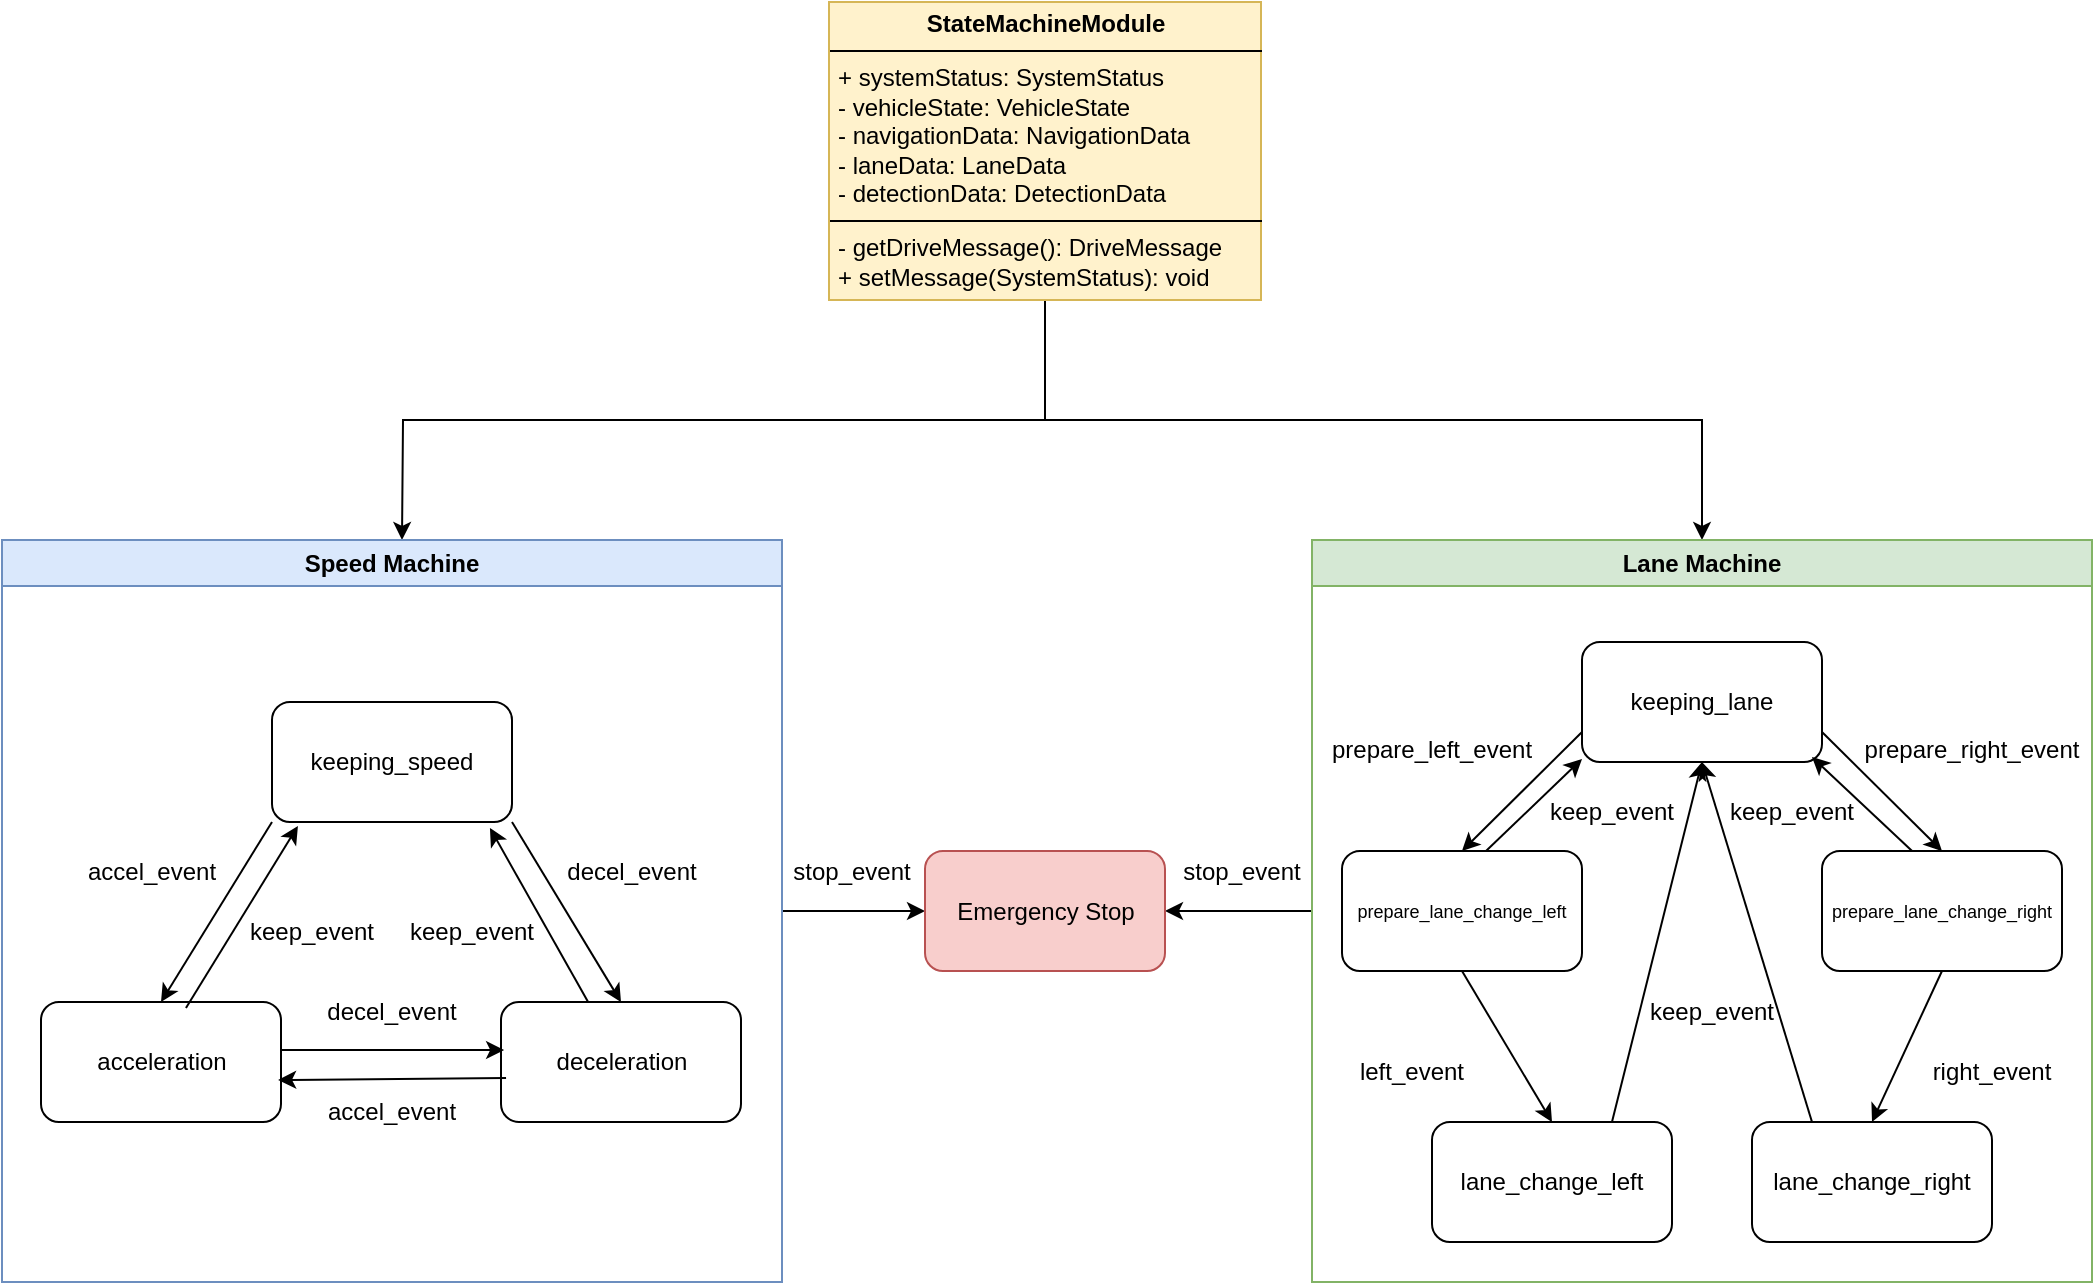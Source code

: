 <mxfile version="24.2.3" type="github">
  <diagram name="페이지-1" id="8F4O5PCbXepd0RcYOLAG">
    <mxGraphModel dx="1362" dy="759" grid="1" gridSize="10" guides="1" tooltips="1" connect="1" arrows="1" fold="1" page="1" pageScale="1" pageWidth="1169" pageHeight="827" math="0" shadow="0">
      <root>
        <mxCell id="0" />
        <mxCell id="1" parent="0" />
        <mxCell id="qEPV8SCuz5l-aYVScs7q-12" style="edgeStyle=orthogonalEdgeStyle;rounded=0;orthogonalLoop=1;jettySize=auto;html=1;exitX=0.5;exitY=1;exitDx=0;exitDy=0;entryX=0.5;entryY=0;entryDx=0;entryDy=0;" edge="1" parent="1" source="qEPV8SCuz5l-aYVScs7q-18">
          <mxGeometry relative="1" as="geometry">
            <mxPoint x="479" y="216" as="sourcePoint" />
            <mxPoint x="265" y="309" as="targetPoint" />
          </mxGeometry>
        </mxCell>
        <mxCell id="qEPV8SCuz5l-aYVScs7q-16" style="edgeStyle=orthogonalEdgeStyle;rounded=0;orthogonalLoop=1;jettySize=auto;html=1;exitX=0.5;exitY=1;exitDx=0;exitDy=0;" edge="1" parent="1" source="qEPV8SCuz5l-aYVScs7q-18" target="qEPV8SCuz5l-aYVScs7q-15">
          <mxGeometry relative="1" as="geometry">
            <mxPoint x="479" y="216" as="sourcePoint" />
          </mxGeometry>
        </mxCell>
        <mxCell id="qEPV8SCuz5l-aYVScs7q-19" style="edgeStyle=orthogonalEdgeStyle;rounded=0;orthogonalLoop=1;jettySize=auto;html=1;exitX=1;exitY=0.5;exitDx=0;exitDy=0;entryX=0;entryY=0.5;entryDx=0;entryDy=0;" edge="1" parent="1" source="qEPV8SCuz5l-aYVScs7q-14" target="qEPV8SCuz5l-aYVScs7q-17">
          <mxGeometry relative="1" as="geometry" />
        </mxCell>
        <mxCell id="qEPV8SCuz5l-aYVScs7q-14" value="Speed Machine" style="swimlane;whiteSpace=wrap;html=1;fillColor=#dae8fc;strokeColor=#6c8ebf;" vertex="1" parent="1">
          <mxGeometry x="65" y="309" width="390" height="371" as="geometry">
            <mxRectangle x="40" y="200" width="140" height="30" as="alternateBounds" />
          </mxGeometry>
        </mxCell>
        <mxCell id="qEPV8SCuz5l-aYVScs7q-21" value="keeping_speed" style="rounded=1;whiteSpace=wrap;html=1;" vertex="1" parent="qEPV8SCuz5l-aYVScs7q-14">
          <mxGeometry x="135" y="81" width="120" height="60" as="geometry" />
        </mxCell>
        <mxCell id="qEPV8SCuz5l-aYVScs7q-22" value="acceleration" style="rounded=1;whiteSpace=wrap;html=1;" vertex="1" parent="qEPV8SCuz5l-aYVScs7q-14">
          <mxGeometry x="19.5" y="231" width="120" height="60" as="geometry" />
        </mxCell>
        <mxCell id="qEPV8SCuz5l-aYVScs7q-23" value="deceleration" style="rounded=1;whiteSpace=wrap;html=1;" vertex="1" parent="qEPV8SCuz5l-aYVScs7q-14">
          <mxGeometry x="249.5" y="231" width="120" height="60" as="geometry" />
        </mxCell>
        <mxCell id="qEPV8SCuz5l-aYVScs7q-38" value="decel_event" style="text;html=1;align=center;verticalAlign=middle;whiteSpace=wrap;rounded=0;" vertex="1" parent="qEPV8SCuz5l-aYVScs7q-14">
          <mxGeometry x="165" y="221" width="60" height="30" as="geometry" />
        </mxCell>
        <mxCell id="qEPV8SCuz5l-aYVScs7q-39" value="" style="endArrow=classic;html=1;rounded=0;entryX=0.5;entryY=0;entryDx=0;entryDy=0;exitX=1;exitY=1;exitDx=0;exitDy=0;" edge="1" parent="qEPV8SCuz5l-aYVScs7q-14" source="qEPV8SCuz5l-aYVScs7q-21" target="qEPV8SCuz5l-aYVScs7q-23">
          <mxGeometry width="50" height="50" relative="1" as="geometry">
            <mxPoint x="255" y="141" as="sourcePoint" />
            <mxPoint x="325" y="81" as="targetPoint" />
          </mxGeometry>
        </mxCell>
        <mxCell id="qEPV8SCuz5l-aYVScs7q-44" value="" style="endArrow=classic;html=1;rounded=0;exitX=0.996;exitY=0.4;exitDx=0;exitDy=0;exitPerimeter=0;entryX=0.013;entryY=0.4;entryDx=0;entryDy=0;entryPerimeter=0;" edge="1" parent="qEPV8SCuz5l-aYVScs7q-14" source="qEPV8SCuz5l-aYVScs7q-22" target="qEPV8SCuz5l-aYVScs7q-23">
          <mxGeometry width="50" height="50" relative="1" as="geometry">
            <mxPoint x="455" y="171" as="sourcePoint" />
            <mxPoint x="245" y="254" as="targetPoint" />
          </mxGeometry>
        </mxCell>
        <mxCell id="qEPV8SCuz5l-aYVScs7q-46" value="" style="endArrow=classic;html=1;rounded=0;exitX=0.021;exitY=0.633;exitDx=0;exitDy=0;entryX=0.988;entryY=0.65;entryDx=0;entryDy=0;entryPerimeter=0;exitPerimeter=0;" edge="1" parent="qEPV8SCuz5l-aYVScs7q-14" source="qEPV8SCuz5l-aYVScs7q-23" target="qEPV8SCuz5l-aYVScs7q-22">
          <mxGeometry width="50" height="50" relative="1" as="geometry">
            <mxPoint x="455" y="171" as="sourcePoint" />
            <mxPoint x="505" y="121" as="targetPoint" />
          </mxGeometry>
        </mxCell>
        <mxCell id="qEPV8SCuz5l-aYVScs7q-47" value="accel_event" style="text;html=1;align=center;verticalAlign=middle;whiteSpace=wrap;rounded=0;" vertex="1" parent="qEPV8SCuz5l-aYVScs7q-14">
          <mxGeometry x="165" y="271" width="60" height="30" as="geometry" />
        </mxCell>
        <mxCell id="qEPV8SCuz5l-aYVScs7q-49" value="decel_event" style="text;html=1;align=center;verticalAlign=middle;whiteSpace=wrap;rounded=0;" vertex="1" parent="qEPV8SCuz5l-aYVScs7q-14">
          <mxGeometry x="285" y="151" width="60" height="30" as="geometry" />
        </mxCell>
        <mxCell id="qEPV8SCuz5l-aYVScs7q-50" value="" style="endArrow=classic;html=1;rounded=0;exitX=0.363;exitY=0;exitDx=0;exitDy=0;exitPerimeter=0;entryX=0.908;entryY=1.05;entryDx=0;entryDy=0;entryPerimeter=0;" edge="1" parent="qEPV8SCuz5l-aYVScs7q-14" source="qEPV8SCuz5l-aYVScs7q-23" target="qEPV8SCuz5l-aYVScs7q-21">
          <mxGeometry width="50" height="50" relative="1" as="geometry">
            <mxPoint x="455" y="171" as="sourcePoint" />
            <mxPoint x="505" y="121" as="targetPoint" />
          </mxGeometry>
        </mxCell>
        <mxCell id="qEPV8SCuz5l-aYVScs7q-52" value="keep_event" style="text;html=1;align=center;verticalAlign=middle;whiteSpace=wrap;rounded=0;" vertex="1" parent="qEPV8SCuz5l-aYVScs7q-14">
          <mxGeometry x="205" y="181" width="60" height="30" as="geometry" />
        </mxCell>
        <mxCell id="qEPV8SCuz5l-aYVScs7q-53" value="" style="endArrow=classic;html=1;rounded=0;exitX=0.604;exitY=0.05;exitDx=0;exitDy=0;exitPerimeter=0;entryX=0.108;entryY=1.033;entryDx=0;entryDy=0;entryPerimeter=0;" edge="1" parent="qEPV8SCuz5l-aYVScs7q-14" source="qEPV8SCuz5l-aYVScs7q-22" target="qEPV8SCuz5l-aYVScs7q-21">
          <mxGeometry width="50" height="50" relative="1" as="geometry">
            <mxPoint x="455" y="171" as="sourcePoint" />
            <mxPoint x="505" y="121" as="targetPoint" />
          </mxGeometry>
        </mxCell>
        <mxCell id="qEPV8SCuz5l-aYVScs7q-54" value="" style="endArrow=classic;html=1;rounded=0;exitX=0;exitY=1;exitDx=0;exitDy=0;entryX=0.5;entryY=0;entryDx=0;entryDy=0;" edge="1" parent="qEPV8SCuz5l-aYVScs7q-14" source="qEPV8SCuz5l-aYVScs7q-21" target="qEPV8SCuz5l-aYVScs7q-22">
          <mxGeometry width="50" height="50" relative="1" as="geometry">
            <mxPoint x="455" y="171" as="sourcePoint" />
            <mxPoint x="505" y="121" as="targetPoint" />
          </mxGeometry>
        </mxCell>
        <mxCell id="qEPV8SCuz5l-aYVScs7q-55" value="keep_event" style="text;html=1;align=center;verticalAlign=middle;whiteSpace=wrap;rounded=0;" vertex="1" parent="qEPV8SCuz5l-aYVScs7q-14">
          <mxGeometry x="125" y="181" width="60" height="30" as="geometry" />
        </mxCell>
        <mxCell id="qEPV8SCuz5l-aYVScs7q-56" value="accel_event" style="text;html=1;align=center;verticalAlign=middle;whiteSpace=wrap;rounded=0;" vertex="1" parent="qEPV8SCuz5l-aYVScs7q-14">
          <mxGeometry x="45" y="151" width="60" height="30" as="geometry" />
        </mxCell>
        <mxCell id="qEPV8SCuz5l-aYVScs7q-20" style="edgeStyle=orthogonalEdgeStyle;rounded=0;orthogonalLoop=1;jettySize=auto;html=1;exitX=0;exitY=0.5;exitDx=0;exitDy=0;entryX=1;entryY=0.5;entryDx=0;entryDy=0;" edge="1" parent="1" source="qEPV8SCuz5l-aYVScs7q-15" target="qEPV8SCuz5l-aYVScs7q-17">
          <mxGeometry relative="1" as="geometry" />
        </mxCell>
        <mxCell id="qEPV8SCuz5l-aYVScs7q-15" value="Lane Machine" style="swimlane;whiteSpace=wrap;html=1;fillColor=#d5e8d4;strokeColor=#82b366;" vertex="1" parent="1">
          <mxGeometry x="720" y="309" width="390" height="371" as="geometry" />
        </mxCell>
        <mxCell id="qEPV8SCuz5l-aYVScs7q-28" value="keeping_lane" style="rounded=1;whiteSpace=wrap;html=1;" vertex="1" parent="qEPV8SCuz5l-aYVScs7q-15">
          <mxGeometry x="135" y="51" width="120" height="60" as="geometry" />
        </mxCell>
        <mxCell id="qEPV8SCuz5l-aYVScs7q-29" value="prepare_lane_change_right" style="rounded=1;whiteSpace=wrap;html=1;fontSize=9;" vertex="1" parent="qEPV8SCuz5l-aYVScs7q-15">
          <mxGeometry x="255" y="155.5" width="120" height="60" as="geometry" />
        </mxCell>
        <mxCell id="qEPV8SCuz5l-aYVScs7q-30" value="lane_change_right" style="rounded=1;whiteSpace=wrap;html=1;" vertex="1" parent="qEPV8SCuz5l-aYVScs7q-15">
          <mxGeometry x="220" y="291" width="120" height="60" as="geometry" />
        </mxCell>
        <mxCell id="qEPV8SCuz5l-aYVScs7q-31" value="lane_change_left" style="rounded=1;whiteSpace=wrap;html=1;" vertex="1" parent="qEPV8SCuz5l-aYVScs7q-15">
          <mxGeometry x="60" y="291" width="120" height="60" as="geometry" />
        </mxCell>
        <mxCell id="qEPV8SCuz5l-aYVScs7q-32" value="prepare_lane_change_left" style="rounded=1;whiteSpace=wrap;html=1;fontSize=9;" vertex="1" parent="qEPV8SCuz5l-aYVScs7q-15">
          <mxGeometry x="15" y="155.5" width="120" height="60" as="geometry" />
        </mxCell>
        <mxCell id="qEPV8SCuz5l-aYVScs7q-64" value="keep_event" style="text;html=1;align=center;verticalAlign=middle;whiteSpace=wrap;rounded=0;" vertex="1" parent="qEPV8SCuz5l-aYVScs7q-15">
          <mxGeometry x="120" y="121" width="60" height="30" as="geometry" />
        </mxCell>
        <mxCell id="qEPV8SCuz5l-aYVScs7q-65" value="" style="endArrow=classic;html=1;rounded=0;entryX=1;entryY=1;entryDx=0;entryDy=0;verticalAlign=middle;exitX=0.417;exitY=0.042;exitDx=0;exitDy=0;exitPerimeter=0;" edge="1" parent="qEPV8SCuz5l-aYVScs7q-15">
          <mxGeometry width="50" height="50" relative="1" as="geometry">
            <mxPoint x="300.04" y="155.5" as="sourcePoint" />
            <mxPoint x="250" y="108.48" as="targetPoint" />
          </mxGeometry>
        </mxCell>
        <mxCell id="qEPV8SCuz5l-aYVScs7q-66" value="" style="endArrow=classic;html=1;rounded=0;exitX=1;exitY=0.75;exitDx=0;exitDy=0;entryX=0.5;entryY=0;entryDx=0;entryDy=0;" edge="1" parent="qEPV8SCuz5l-aYVScs7q-15" source="qEPV8SCuz5l-aYVScs7q-28" target="qEPV8SCuz5l-aYVScs7q-29">
          <mxGeometry width="50" height="50" relative="1" as="geometry">
            <mxPoint x="-200" y="51" as="sourcePoint" />
            <mxPoint x="330" y="91" as="targetPoint" />
          </mxGeometry>
        </mxCell>
        <mxCell id="qEPV8SCuz5l-aYVScs7q-70" value="" style="endArrow=classic;html=1;rounded=0;exitX=0.75;exitY=0;exitDx=0;exitDy=0;entryX=0.5;entryY=1;entryDx=0;entryDy=0;" edge="1" parent="qEPV8SCuz5l-aYVScs7q-15" source="qEPV8SCuz5l-aYVScs7q-31" target="qEPV8SCuz5l-aYVScs7q-28">
          <mxGeometry width="50" height="50" relative="1" as="geometry">
            <mxPoint x="-200" y="51" as="sourcePoint" />
            <mxPoint x="-150" y="1" as="targetPoint" />
          </mxGeometry>
        </mxCell>
        <mxCell id="qEPV8SCuz5l-aYVScs7q-72" value="" style="endArrow=classic;html=1;rounded=0;entryX=0.5;entryY=1;entryDx=0;entryDy=0;exitX=0.25;exitY=0;exitDx=0;exitDy=0;" edge="1" parent="qEPV8SCuz5l-aYVScs7q-15" source="qEPV8SCuz5l-aYVScs7q-30" target="qEPV8SCuz5l-aYVScs7q-28">
          <mxGeometry width="50" height="50" relative="1" as="geometry">
            <mxPoint x="-200" y="51" as="sourcePoint" />
            <mxPoint x="-150" y="1" as="targetPoint" />
          </mxGeometry>
        </mxCell>
        <mxCell id="qEPV8SCuz5l-aYVScs7q-73" value="keep_event" style="text;html=1;align=center;verticalAlign=middle;whiteSpace=wrap;rounded=0;" vertex="1" parent="qEPV8SCuz5l-aYVScs7q-15">
          <mxGeometry x="170" y="221" width="60" height="30" as="geometry" />
        </mxCell>
        <mxCell id="qEPV8SCuz5l-aYVScs7q-74" value="keep_event" style="text;html=1;align=center;verticalAlign=middle;whiteSpace=wrap;rounded=0;" vertex="1" parent="qEPV8SCuz5l-aYVScs7q-15">
          <mxGeometry x="210" y="121" width="60" height="30" as="geometry" />
        </mxCell>
        <mxCell id="qEPV8SCuz5l-aYVScs7q-79" value="" style="endArrow=classic;html=1;rounded=0;exitX=0;exitY=0.75;exitDx=0;exitDy=0;entryX=0.5;entryY=0;entryDx=0;entryDy=0;" edge="1" parent="qEPV8SCuz5l-aYVScs7q-15" source="qEPV8SCuz5l-aYVScs7q-28" target="qEPV8SCuz5l-aYVScs7q-32">
          <mxGeometry width="50" height="50" relative="1" as="geometry">
            <mxPoint x="40" y="71" as="sourcePoint" />
            <mxPoint x="100" y="131" as="targetPoint" />
          </mxGeometry>
        </mxCell>
        <mxCell id="qEPV8SCuz5l-aYVScs7q-80" value="" style="endArrow=classic;html=1;rounded=0;entryX=0;entryY=1;entryDx=0;entryDy=0;verticalAlign=middle;exitX=0.6;exitY=0.025;exitDx=0;exitDy=0;exitPerimeter=0;" edge="1" parent="qEPV8SCuz5l-aYVScs7q-15">
          <mxGeometry width="50" height="50" relative="1" as="geometry">
            <mxPoint x="87" y="155.5" as="sourcePoint" />
            <mxPoint x="135" y="109.5" as="targetPoint" />
          </mxGeometry>
        </mxCell>
        <mxCell id="qEPV8SCuz5l-aYVScs7q-82" value="prepare_left_event" style="text;html=1;align=center;verticalAlign=middle;whiteSpace=wrap;rounded=0;" vertex="1" parent="qEPV8SCuz5l-aYVScs7q-15">
          <mxGeometry x="30" y="90" width="60" height="30" as="geometry" />
        </mxCell>
        <mxCell id="qEPV8SCuz5l-aYVScs7q-83" value="prepare_right_event" style="text;html=1;align=center;verticalAlign=middle;whiteSpace=wrap;rounded=0;" vertex="1" parent="qEPV8SCuz5l-aYVScs7q-15">
          <mxGeometry x="300" y="90" width="60" height="30" as="geometry" />
        </mxCell>
        <mxCell id="qEPV8SCuz5l-aYVScs7q-84" value="" style="endArrow=classic;html=1;rounded=0;exitX=0.5;exitY=1;exitDx=0;exitDy=0;entryX=0.5;entryY=0;entryDx=0;entryDy=0;" edge="1" parent="qEPV8SCuz5l-aYVScs7q-15" source="qEPV8SCuz5l-aYVScs7q-32" target="qEPV8SCuz5l-aYVScs7q-31">
          <mxGeometry width="50" height="50" relative="1" as="geometry">
            <mxPoint x="-200" y="221" as="sourcePoint" />
            <mxPoint x="-150" y="171" as="targetPoint" />
          </mxGeometry>
        </mxCell>
        <mxCell id="qEPV8SCuz5l-aYVScs7q-86" value="" style="endArrow=classic;html=1;rounded=0;exitX=0.5;exitY=1;exitDx=0;exitDy=0;entryX=0.5;entryY=0;entryDx=0;entryDy=0;" edge="1" parent="qEPV8SCuz5l-aYVScs7q-15" source="qEPV8SCuz5l-aYVScs7q-29" target="qEPV8SCuz5l-aYVScs7q-30">
          <mxGeometry width="50" height="50" relative="1" as="geometry">
            <mxPoint x="-200" y="221" as="sourcePoint" />
            <mxPoint x="-150" y="171" as="targetPoint" />
          </mxGeometry>
        </mxCell>
        <mxCell id="qEPV8SCuz5l-aYVScs7q-87" value="left_event" style="text;html=1;align=center;verticalAlign=middle;whiteSpace=wrap;rounded=0;" vertex="1" parent="qEPV8SCuz5l-aYVScs7q-15">
          <mxGeometry x="20" y="251" width="60" height="30" as="geometry" />
        </mxCell>
        <mxCell id="qEPV8SCuz5l-aYVScs7q-88" value="right_event" style="text;html=1;align=center;verticalAlign=middle;whiteSpace=wrap;rounded=0;" vertex="1" parent="qEPV8SCuz5l-aYVScs7q-15">
          <mxGeometry x="310" y="251" width="60" height="30" as="geometry" />
        </mxCell>
        <mxCell id="qEPV8SCuz5l-aYVScs7q-17" value="Emergency Stop" style="rounded=1;whiteSpace=wrap;html=1;fillColor=#f8cecc;strokeColor=#b85151;" vertex="1" parent="1">
          <mxGeometry x="526.5" y="464.5" width="120" height="60" as="geometry" />
        </mxCell>
        <mxCell id="qEPV8SCuz5l-aYVScs7q-18" value="&lt;p style=&quot;margin:0px;margin-top:4px;text-align:center;&quot;&gt;&lt;b&gt;StateMachineModule&lt;/b&gt;&lt;/p&gt;&lt;hr size=&quot;1&quot; style=&quot;border-style:solid;&quot;&gt;&lt;p style=&quot;margin:0px;margin-left:4px;&quot;&gt;+ systemStatus: SystemStatus&lt;br&gt;- vehicleState: VehicleState&lt;/p&gt;&lt;p style=&quot;margin:0px;margin-left:4px;&quot;&gt;- navigationData: NavigationData&lt;/p&gt;&lt;p style=&quot;margin:0px;margin-left:4px;&quot;&gt;- laneData: LaneData&lt;/p&gt;&lt;p style=&quot;margin:0px;margin-left:4px;&quot;&gt;- detectionData: DetectionData&lt;/p&gt;&lt;hr size=&quot;1&quot; style=&quot;border-style:solid;&quot;&gt;&lt;p style=&quot;margin:0px;margin-left:4px;&quot;&gt;- getDriveMessage(): DriveMessage&lt;br&gt;+ setMessage(SystemStatus): void&lt;/p&gt;" style="verticalAlign=top;align=left;overflow=fill;html=1;whiteSpace=wrap;textShadow=0;fillColor=#fff2cc;strokeColor=#d6b656;" vertex="1" parent="1">
          <mxGeometry x="478.5" y="40" width="216" height="149" as="geometry" />
        </mxCell>
        <mxCell id="qEPV8SCuz5l-aYVScs7q-58" value="stop_event" style="text;html=1;align=center;verticalAlign=middle;whiteSpace=wrap;rounded=0;" vertex="1" parent="1">
          <mxGeometry x="460" y="460" width="60" height="30" as="geometry" />
        </mxCell>
        <mxCell id="qEPV8SCuz5l-aYVScs7q-60" value="stop_event" style="text;html=1;align=center;verticalAlign=middle;whiteSpace=wrap;rounded=0;" vertex="1" parent="1">
          <mxGeometry x="654.5" y="460" width="60" height="30" as="geometry" />
        </mxCell>
      </root>
    </mxGraphModel>
  </diagram>
</mxfile>
